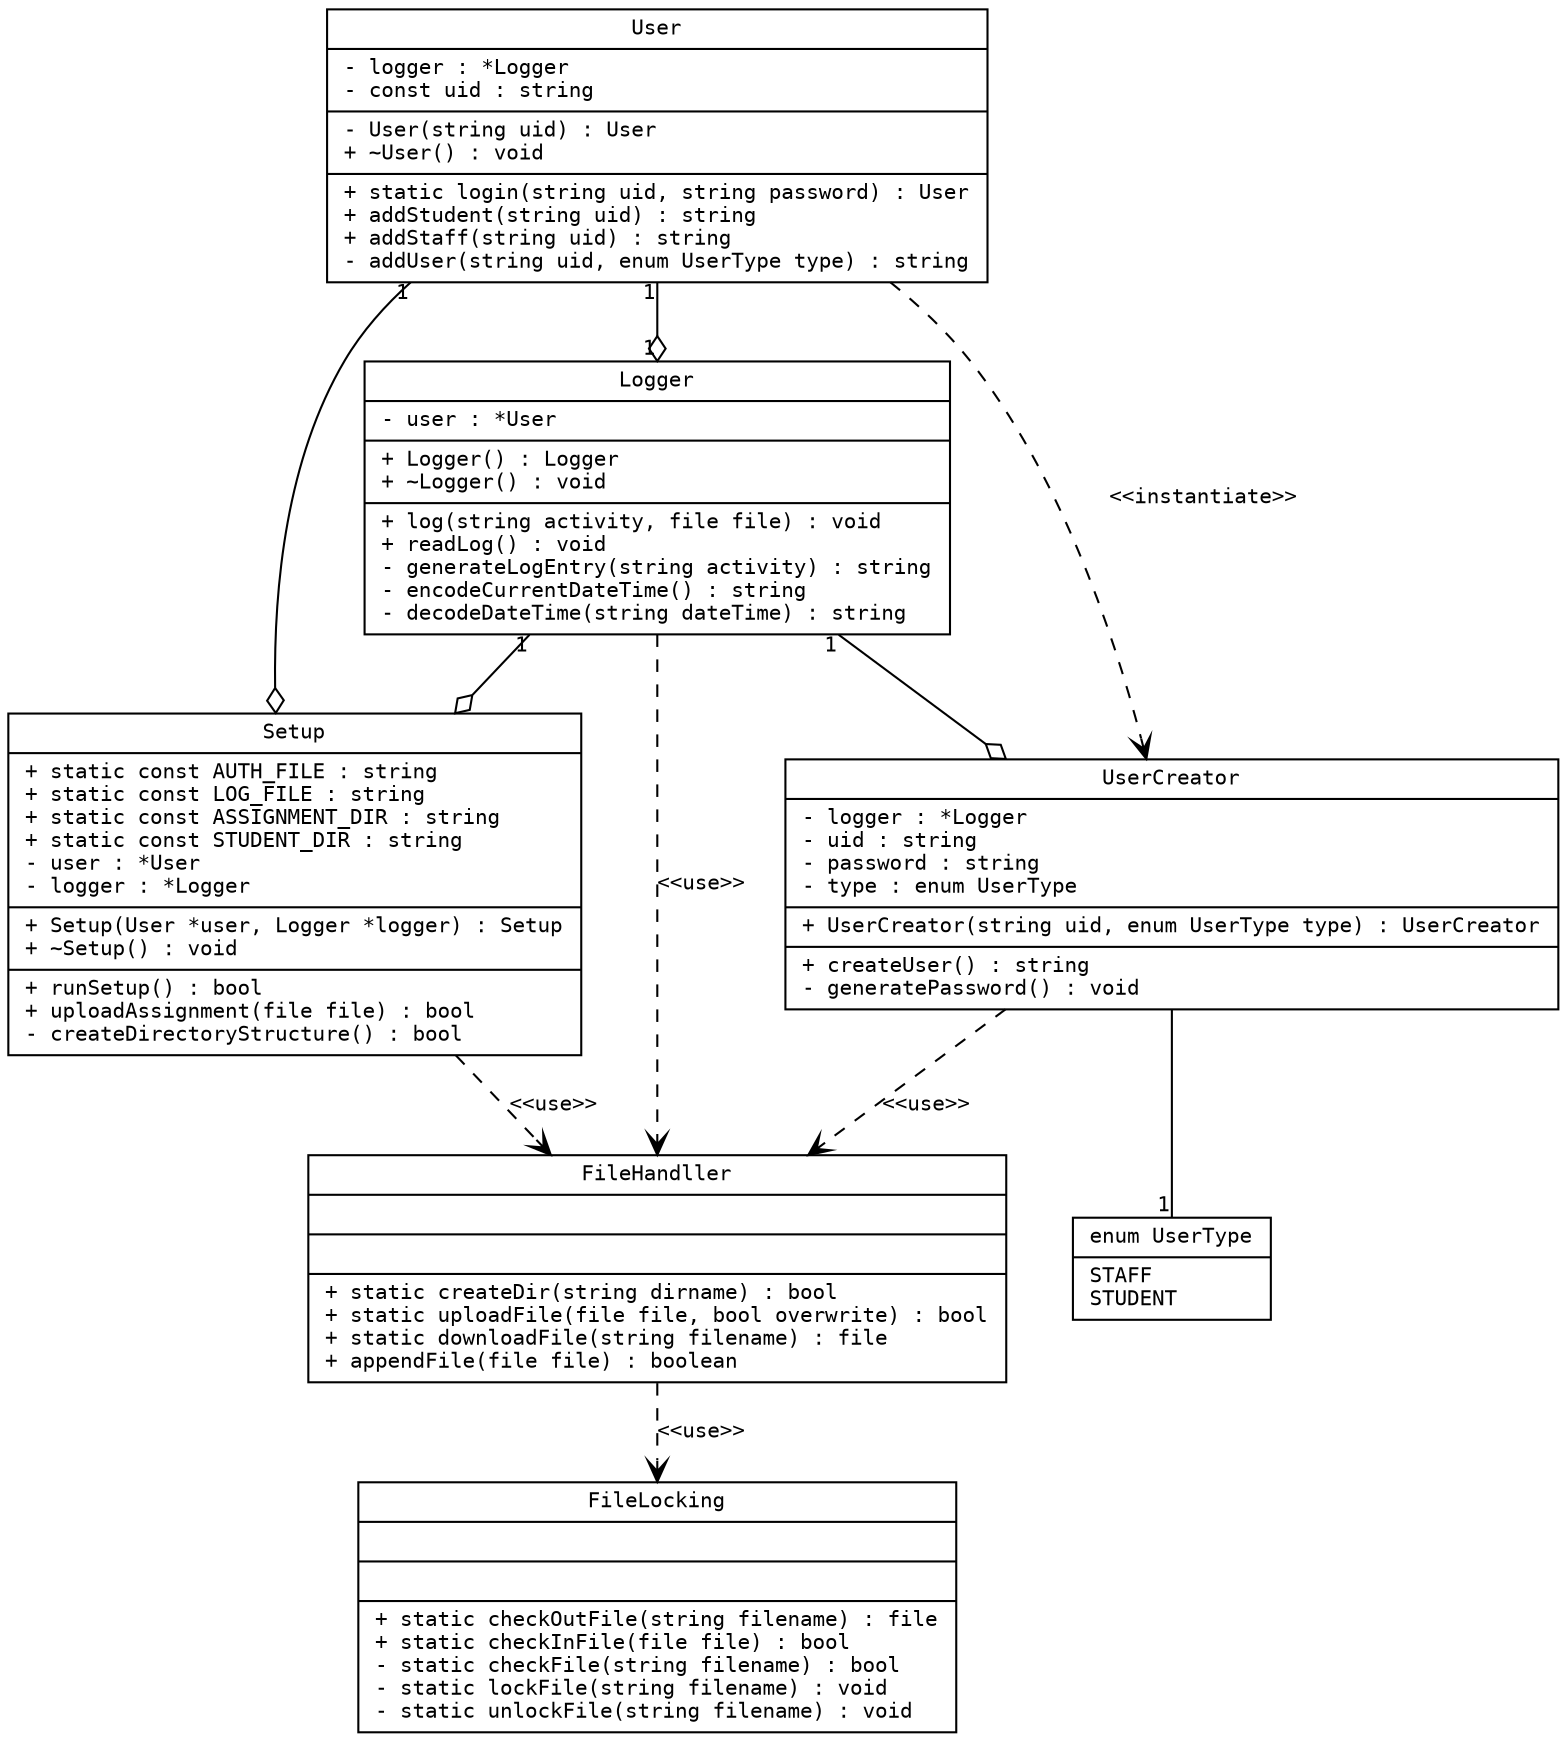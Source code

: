 digraph AdminUML {
	
        fontname = "Monospace"
        fontsize = 10

        node [
                fontname = "Monospace"
                fontsize = 10
                shape = "record"
        ]

        edge [
                fontname = "Monospace"
                fontsize = 10
        ]
        
        Setup [
		label = "{Setup|+ static const AUTH_FILE : string\l+ static const LOG_FILE : string\l+ static const ASSIGNMENT_DIR : string\l+ static const STUDENT_DIR : string\l- user : *User\l- logger : *Logger\l|+ Setup(User *user, Logger *logger) : Setup\l+ ~Setup() : void\l|+ runSetup() : bool\l+ uploadAssignment(file file) : bool\l- createDirectoryStructure() : bool\l}"
        ]
        
        Logger [
		label = "{Logger|- user : *User\l|+ Logger() : Logger\l+ ~Logger() : void\l|+ log(string activity, file file) : void\l+ readLog() : void\l- generateLogEntry(string activity) : string\l- encodeCurrentDateTime() : string\l- decodeDateTime(string dateTime) : string\l}"
        ]
        
        subgraph user {
		User [
			label = "{User|- logger : *Logger\l- const uid : string\l|- User(string uid) : User\l+ ~User() : void\l|+ static login(string uid, string password) : User\l+ addStudent(string uid) : string\l+ addStaff(string uid) : string\l- addUser(string uid, enum UserType type) : string\l}"
		]
		
		UserCreator [
			label = "{UserCreator|- logger : *Logger\l- uid : string\l- password : string\l- type : enum UserType\l|+ UserCreator(string uid, enum UserType type) : UserCreator\l|+ createUser() : string\l- generatePassword() : void\l}"
		]
		
		UserType [
			label = "{enum UserType|STAFF\lSTUDENT\l}"
		]
        }
        
        subgraph file {
		FileLocking [
			label = "{FileLocking|||+ static checkOutFile(string filename) : file\l+ static checkInFile(file file) : bool\l- static checkFile(string filename) : bool\l- static lockFile(string filename) : void\l- static unlockFile(string filename) : void\l}"
		]
		
		FileHandller [
			label = "{FileHandller|||+ static createDir(string dirname) : bool\l+ static uploadFile(file file, bool overwrite) : bool\l+ static downloadFile(string filename) : file\l+ appendFile(file file) : boolean\l}"
		]
        }
        
        edge [
		arrowhead = "odiamond"
		style = "solid"
		taillabel = "     1"
        ]
        
        User -> Setup
        Logger -> Setup
        
        User -> Logger [headlabel = "  1"]
        Logger -> UserCreator
        
        edge [
		arrowhead = "none"
		style = "solid"
		headlabel = "  1"
		taillabel = ""
        ]
        
        UserCreator -> UserType
        
        edge [
		label="<<instantiate>>"
		headlabel = ""
		arrowhead = "vee"
		style = "dashed"
		labelfloat = false
        ]
        
        User -> UserCreator
        
        edge [
		label="<<use>>"
		arrowhead = "vee"
		style = "dashed"
        ]
        
        Setup -> FileHandller
        Logger -> FileHandller
        UserCreator -> FileHandller
        FileHandller -> FileLocking
}